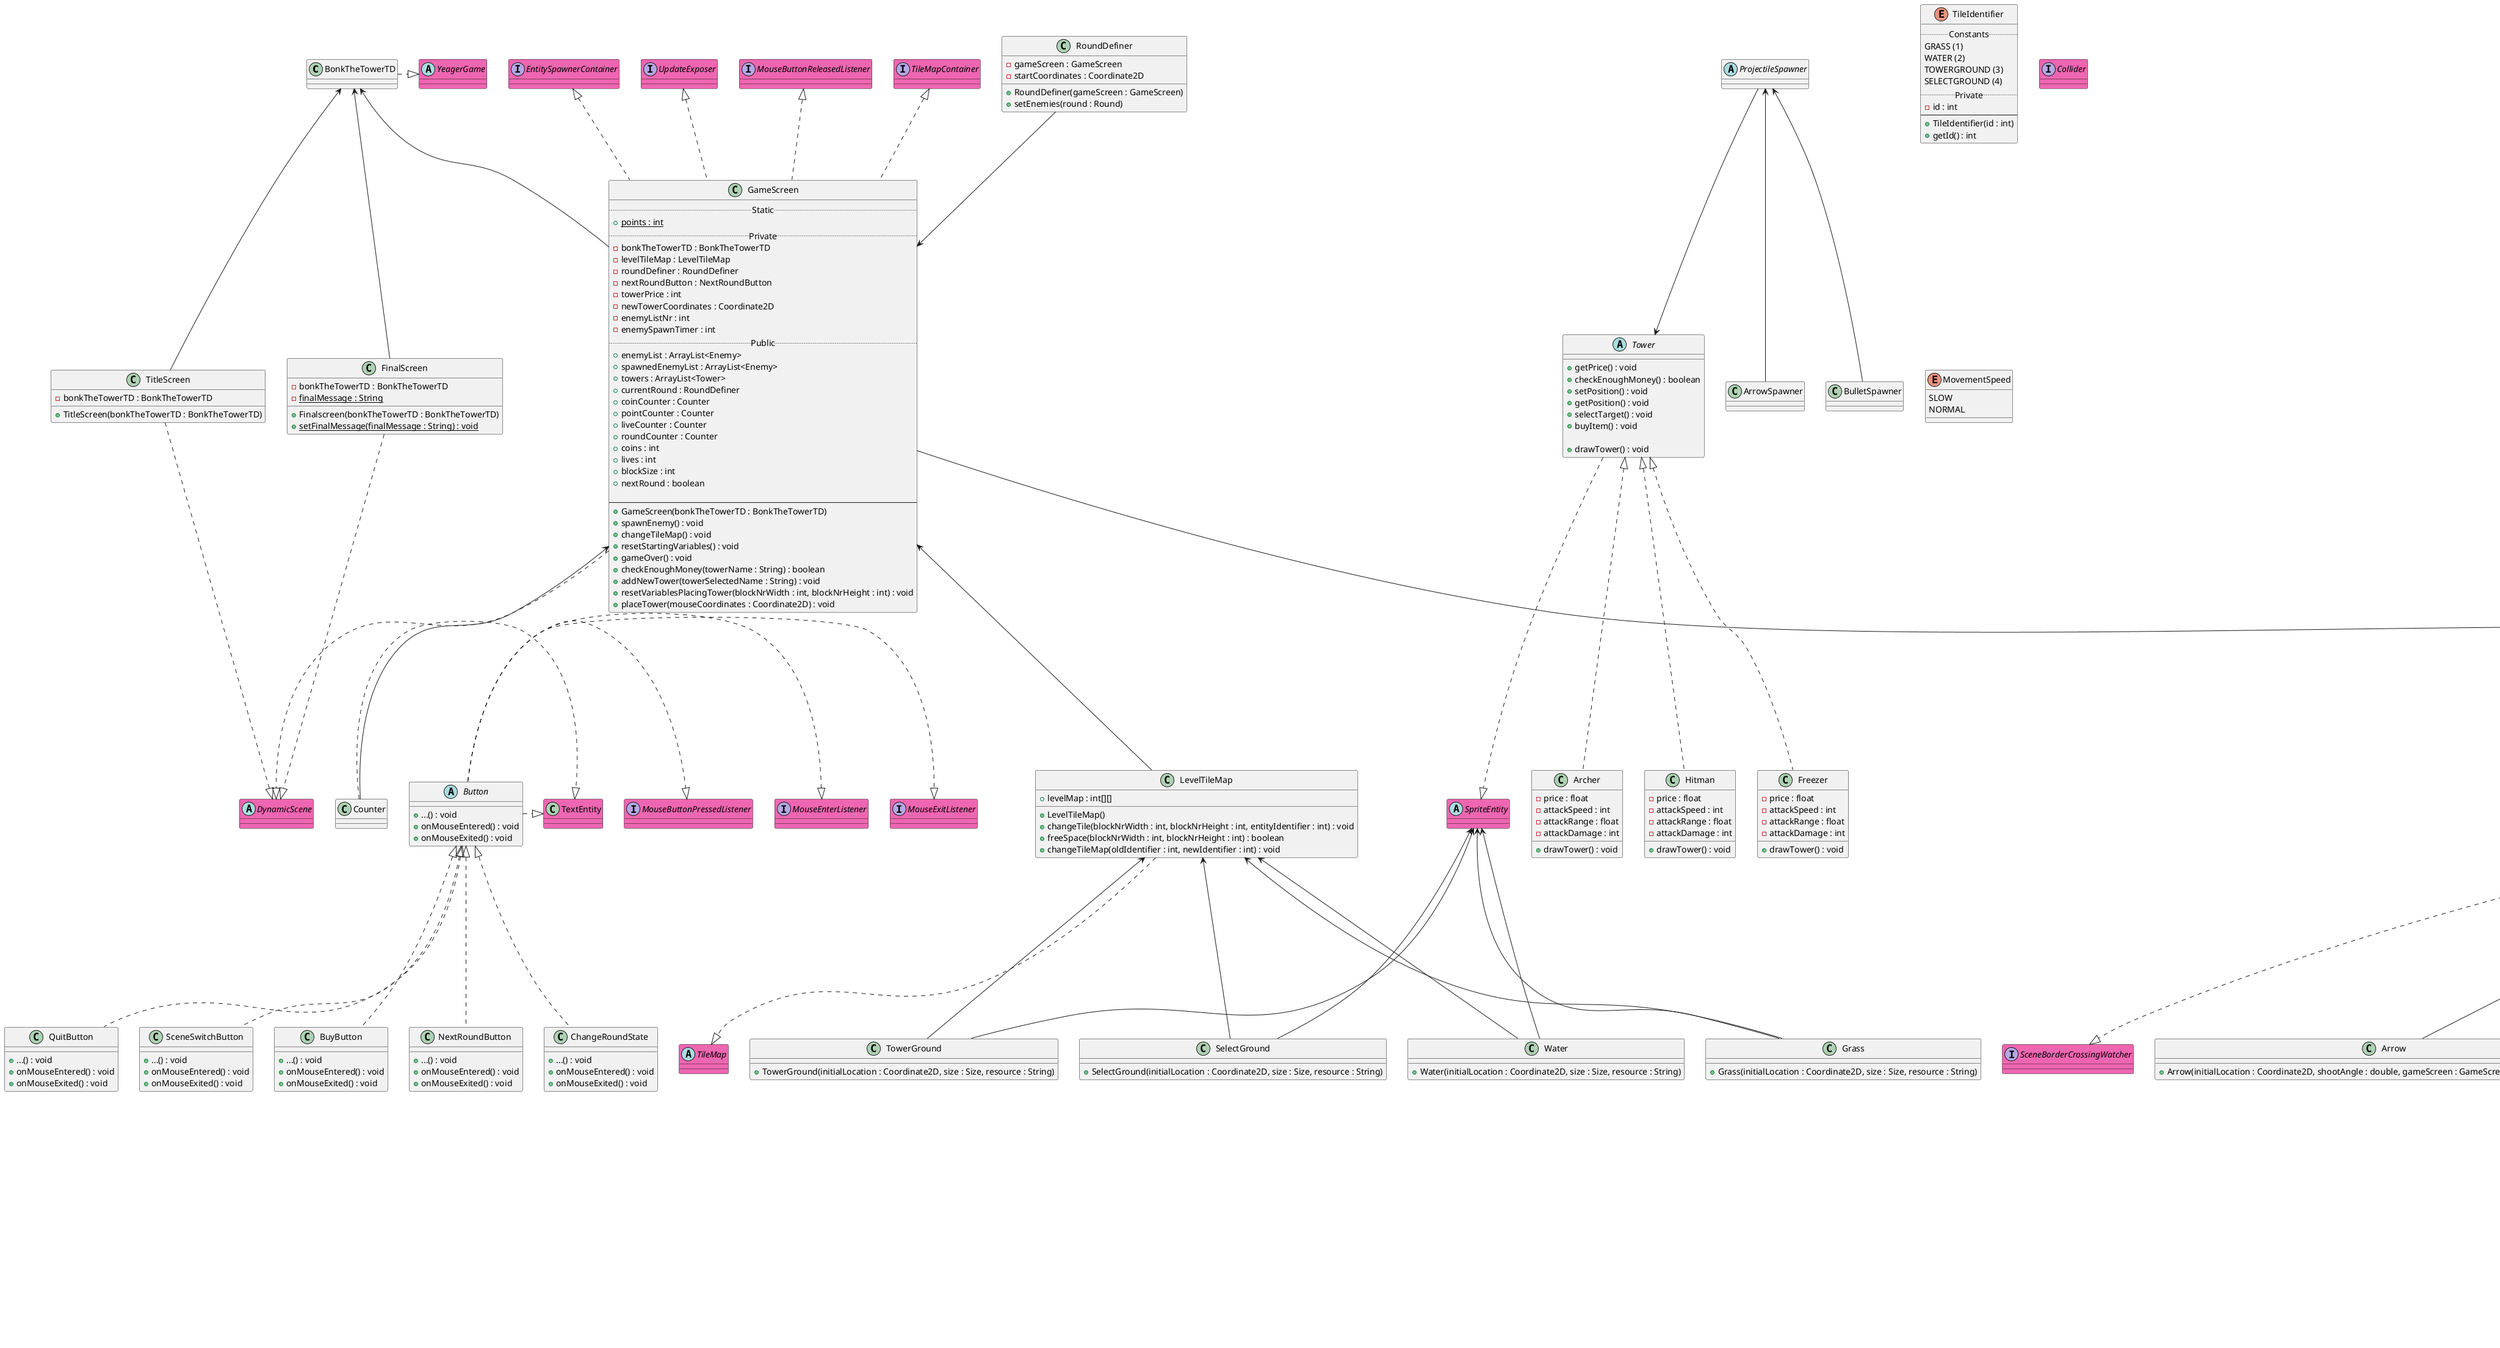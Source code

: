 @startuml BTT_TD_Diagram
class BonkTheTowerTD {

}

BonkTheTowerTD .|> YeagerGame
BonkTheTowerTD <-- TitleScreen
BonkTheTowerTD <-- GameScreen
BonkTheTowerTD <-- FinalScreen

abstract class YeagerGame #EE66B1 {

}

class GameScreen {
..Static..
+ {static} points : int
..Private..
- bonkTheTowerTD : BonkTheTowerTD
- levelTileMap : LevelTileMap
- roundDefiner : RoundDefiner
- nextRoundButton : NextRoundButton
- towerPrice : int
- newTowerCoordinates : Coordinate2D
- enemyListNr : int
- enemySpawnTimer : int
..Public..
+ enemyList : ArrayList<Enemy>
+ spawnedEnemyList : ArrayList<Enemy>
+ towers : ArrayList<Tower>
+ currentRound : RoundDefiner
+ coinCounter : Counter
+ pointCounter : Counter
+ liveCounter : Counter
+ roundCounter : Counter
+ coins : int
+ lives : int
+ blockSize : int
+ nextRound : boolean

--
+ GameScreen(bonkTheTowerTD : BonkTheTowerTD)
+ spawnEnemy() : void
+ changeTileMap() : void
+ resetStartingVariables() : void
+ gameOver() : void
+ checkEnoughMoney(towerName : String) : boolean
+ addNewTower(towerSelectedName : String) : void
+ resetVariablesPlacingTower(blockNrWidth : int, blockNrHeight : int) : void
+ placeTower(mouseCoordinates : Coordinate2D) : void
}

GameScreen <-- LevelTileMap
GameScreen <-- Counter

EntitySpawnerContainer <|.. GameScreen
UpdateExposer <|.. GameScreen
MouseButtonReleasedListener <|.. GameScreen
TileMapContainer <|.. GameScreen

interface EntitySpawnerContainer #EE66B1 {
}

interface UpdateExposer #EE66B1 {
}

interface MouseButtonReleasedListener #EE66B1 {
}

class TitleScreen {
- bonkTheTowerTD : BonkTheTowerTD

+ TitleScreen(bonkTheTowerTD : BonkTheTowerTD)
}

class TextEntity {

}

interface TileMapContainer #EE66B1{

}

abstract class TileMap #EE66B1 {

}


class FinalScreen {
- bonkTheTowerTD : BonkTheTowerTD
- {static} finalMessage : String

+ Finalscreen(bonkTheTowerTD : BonkTheTowerTD)
+ {static} setFinalMessage(finalMessage : String) : void
}

abstract class DynamicScene #EE66B1 {

}

GameScreen ..|> DynamicScene
TitleScreen ..|> DynamicScene
FinalScreen ..|> DynamicScene

class RoundDefiner {
- gameScreen : GameScreen
- startCoordinates : Coordinate2D

+ RoundDefiner(gameScreen : GameScreen)
+ setEnemies(round : Round)

}

GameScreen --> Enemy
RoundDefiner --> GameScreen

class LevelTileMap {
+ levelMap : int[][]

+ LevelTileMap()
+ changeTile(blockNrWidth : int, blockNrHeight : int, entityIdentifier : int) : void
+ freeSpace(blockNrWidth : int, blockNrHeight : int) : boolean
+ changeTileMap(oldIdentifier : int, newIdentifier : int) : void
}

class TowerGround {
+ TowerGround(initialLocation : Coordinate2D, size : Size, resource : String)
}

class SelectGround{
+ SelectGround(initialLocation : Coordinate2D, size : Size, resource : String)
}

class Water {
+ Water(initialLocation : Coordinate2D, size : Size, resource : String)
}

class Grass {
+ Grass(initialLocation : Coordinate2D, size : Size, resource : String)
}

SpriteEntity <-- TowerGround
SpriteEntity <-- SelectGround
SpriteEntity <-- Water
SpriteEntity <-- Grass

LevelTileMap <-- Grass
LevelTileMap <-- Water
LevelTileMap <-- SelectGround
LevelTileMap <-- TowerGround
LevelTileMap ..|> TileMap

enum TileIdentifier {
..Constants..
GRASS (1)
WATER (2)
TOWERGROUND (3)
SELECTGROUND (4)
..Private..
- id : int
--
+ TileIdentifier(id : int)
+ getId() : int
}

abstract class Button {
+...() : void
+onMouseEntered() : void
+onMouseExited() : void

}

Button .|> MouseExitListener
Button .|> MouseEnterListener
Button .|> MouseButtonPressedListener
Button .|> TextEntity

Button <|.. QuitButton
Button <|.. SceneSwitchButton
Button <|.. BuyButton
Button <|.. NextRoundButton
Button <|.. ChangeRoundState

interface MouseButtonPressedListener #EE66B1 {

}

interface MouseEnterListener #EE66B1 {

}

interface MouseExitListener #EE66B1 {

}

class TextEntity #EE66B1 {

}

class SceneSwitchButton {
+...() : void
+onMouseEntered() : void
+onMouseExited() : void
}

class ChangeRoundState {
+...() : void
+onMouseEntered() : void
+onMouseExited() : void
}

class BuyButton {
+...() : void
+onMouseEntered() : void
+onMouseExited() : void
}

class NextRoundButton {
+...() : void
+onMouseEntered() : void
+onMouseExited() : void
}

class QuitButton {
+...() : void
+onMouseEntered() : void
+onMouseExited() : void
}

class Counter {

}

Counter .|> TextEntity

abstract class Tower {
+getPrice() : void
+checkEnoughMoney() : boolean
+setPosition() : void
+getPosition() : void
+selectTarget() : void
+buyItem() : void

+drawTower() : void
}

class Archer {
-price : float
-attackSpeed : int
-attackRange : float
-attackDamage : int

+drawTower() : void
}

class Hitman {
-price : float
-attackSpeed : int
-attackRange : float
-attackDamage : int

+drawTower() : void
}

class Freezer {
-price : float
-attackSpeed : int
-attackRange : float
-attackDamage : int

+drawTower() : void
}

Tower <|.. Archer
Tower <|.. Hitman
Tower <|.. Freezer

Tower ..|> SpriteEntity
Enemy ..|> DynamicSpriteEntity
Projectile .|> DynamicSpriteEntity

abstract class SpriteEntity #EE66B1 {

}

abstract class DynamicSpriteEntity #EE66B1 {

}

abstract class ProjectileSpawner {
}

class ArrowSpawner {

}

class BulletSpawner {
}

ProjectileSpawner --> Tower
ProjectileSpawner <-- ArrowSpawner
ProjectileSpawner <-- BulletSpawner

class Projectile {
- gameScreen : gameScreen
- shootingTower : Tower

+ Projectile(resource : String, initialLocation : Coordinate2D, gameScreen : GameScreen, shootingTower : Tower, size : Size

}

interface Collider #EE66B1{
}

interface SceneBorderCrossingWatcher #EE66B1 {
}

Projectile ..|> Collided
Projectile ..|> SceneBorderCrossingWatcher

class Arrow {
+ Arrow(initialLocation : Coordinate2D, shootAngle : double, gameScreen : GameScreen, shootingTower : Tower)
}

class Bullet {
+ Bullet(initialLocation : Coordinate2D, shootAngle : double, gameScreen : GameScreen, shootingTower : Tower)

}

Projectile <-- Arrow
Projectile <-- Bullet

abstract class Enemy {
..Public..
+ pathStep : PathStep
..Protected..
# gameScreen : GameScreen
# mapProgress : double
..Private..
- initialLocation : Coordinate2D

--
+ Enemy(resource : String, initialLocation : Coordinate2D, gameScreen : GameScreen)
+ getInitialLocation() : Coordinate2D
+ setPathStep(newPathStep PathStep) : void
+ getPathStep() : PathStep
+ enemyPastBorder(enemy : Enemy, damage : int) : void
+ updateWalkedDistance(distanceWalked : double) : void
+ setMapProgress(mapProgress : double) : void
+ getMapProgress() : double
+ pathLimit(tile : int) : double
+ enemyPath() : void

..Abstract..
+ {abstract} setMovementSpeed(movementSpeed : MovementSpeed) : void
+ {abstract} getMovementSpeed() : double
+ {abstract} setHealth(newHealth double) : void
+ {abstract} getHealth() : int
+ {abstract} getDamage() : int
}

interface Collided #EE66B1{

}

Enemy ..|> Collided

class BabyCoot {
- speed : double
- health : int

+ BabyCoot(resource : String, initialLocation : Coordinate2D, gameScreen : GameScreen)
}

class DerpyCoot {
- speed : double
- health : int

+ DerpyCoot(resource : String, initialLocation : Coordinate2D, gameScreen : GameScreen)

}

class MamaCoot {
- speed : double
- health : int
- babyCootSpawner : BabyCootSpawner

+ MamaCoot(resource : String, initialLocation : Coordinate2D, gameScreen : GameScreen)
+ getBabyCootSpawner() : BabyCootSpawner
}

MamaCoot <-- BabyCootSpawner

class BabyCootSpawner {
- initialLocation : Coordinate2D
- gameScreen : GameScreen
- mamaCoot : Enemy
- needToSpawn : boolean
--
..Public..
+ setNeedToSpawn(state : boolean) : void
..Protected..
# BabyCootSpawner(intervalInMs : long, initialLocation : Coordinate2D, gameScreen : GameScreen, mamaCoot : Enemy)

}

BabyCootSpawner ..|> EntitySpawner

abstract class EntitySpawner #EE66B1 {
}

class FastCoot {
- speed : double
- health : int

+ FastCoot(resource : String, initialLocation : Coordinate2D, gameScreen : GameScreen)

}

class ThickCoot {
- speed : double
- health : int

+ ThickCoot(resource : String, initialLocation : Coordinate2D, gameScreen : GameScreen)
}

Enemy <|.. BabyCoot
Enemy <|.. DerpyCoot
Enemy <|.. MamaCoot
Enemy <|.. FastCoot
Enemy <|.. ThickCoot

enum MovementSpeed {
SLOW
NORMAL
}

@enduml